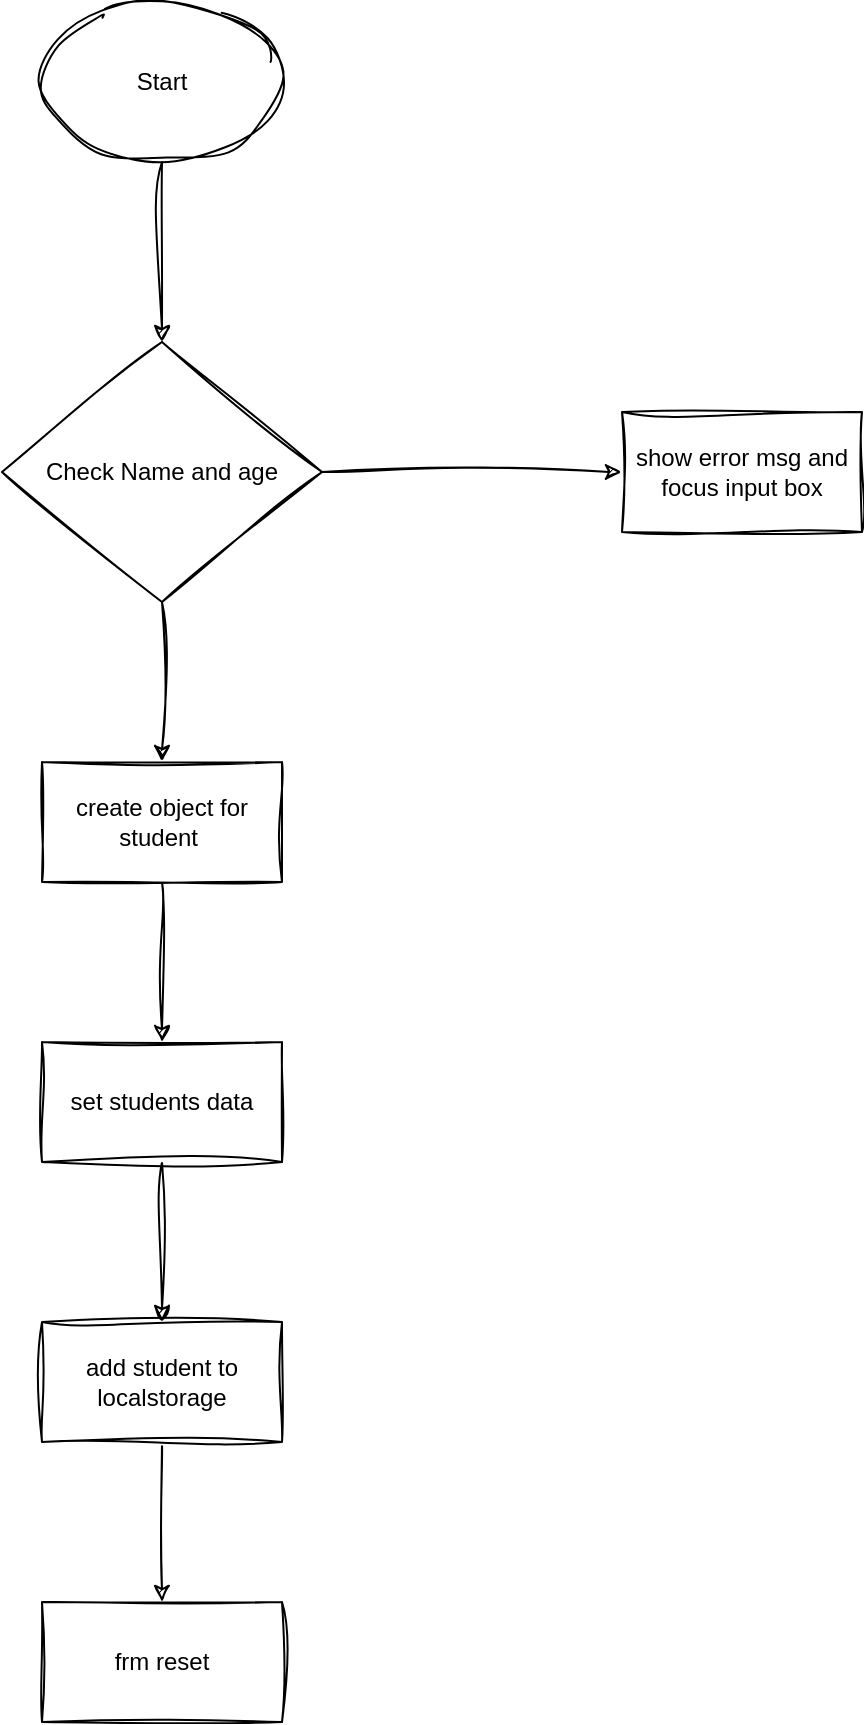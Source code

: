 <mxfile>
    <diagram id="lhgF8alAtarxKh_Ju_Mq" name="Page-1">
        <mxGraphModel dx="906" dy="555" grid="1" gridSize="10" guides="1" tooltips="1" connect="1" arrows="1" fold="1" page="1" pageScale="1" pageWidth="850" pageHeight="1100" math="0" shadow="0">
            <root>
                <mxCell id="0"/>
                <mxCell id="1" parent="0"/>
                <mxCell id="5" style="edgeStyle=none;html=1;exitX=0.5;exitY=1;exitDx=0;exitDy=0;sketch=1;curveFitting=1;jiggle=2;" edge="1" parent="1" source="3" target="4">
                    <mxGeometry relative="1" as="geometry"/>
                </mxCell>
                <mxCell id="3" value="Start" style="ellipse;whiteSpace=wrap;html=1;sketch=1;curveFitting=1;jiggle=2;" vertex="1" parent="1">
                    <mxGeometry x="340" y="30" width="120" height="80" as="geometry"/>
                </mxCell>
                <mxCell id="7" value="" style="edgeStyle=none;html=1;sketch=1;curveFitting=1;jiggle=2;" edge="1" parent="1" source="4" target="6">
                    <mxGeometry relative="1" as="geometry"/>
                </mxCell>
                <mxCell id="9" value="" style="edgeStyle=none;html=1;sketch=1;curveFitting=1;jiggle=2;" edge="1" parent="1" source="4" target="8">
                    <mxGeometry relative="1" as="geometry"/>
                </mxCell>
                <mxCell id="4" value="Check Name and age" style="rhombus;whiteSpace=wrap;html=1;sketch=1;curveFitting=1;jiggle=2;" vertex="1" parent="1">
                    <mxGeometry x="320" y="200" width="160" height="130" as="geometry"/>
                </mxCell>
                <mxCell id="6" value="show error msg and focus input box" style="whiteSpace=wrap;html=1;sketch=1;curveFitting=1;jiggle=2;" vertex="1" parent="1">
                    <mxGeometry x="630" y="235" width="120" height="60" as="geometry"/>
                </mxCell>
                <mxCell id="13" value="" style="edgeStyle=none;html=1;sketch=1;curveFitting=1;jiggle=2;" edge="1" parent="1" source="8" target="12">
                    <mxGeometry relative="1" as="geometry"/>
                </mxCell>
                <mxCell id="8" value="create object for student&amp;nbsp;" style="whiteSpace=wrap;html=1;sketch=1;curveFitting=1;jiggle=2;" vertex="1" parent="1">
                    <mxGeometry x="340" y="410" width="120" height="60" as="geometry"/>
                </mxCell>
                <mxCell id="16" value="" style="edgeStyle=none;html=1;sketch=1;curveFitting=1;jiggle=2;" edge="1" parent="1" source="12" target="15">
                    <mxGeometry relative="1" as="geometry"/>
                </mxCell>
                <mxCell id="12" value="set students data" style="whiteSpace=wrap;html=1;sketch=1;curveFitting=1;jiggle=2;" vertex="1" parent="1">
                    <mxGeometry x="340" y="550" width="120" height="60" as="geometry"/>
                </mxCell>
                <mxCell id="18" value="" style="edgeStyle=none;html=1;sketch=1;curveFitting=1;jiggle=2;" edge="1" parent="1" source="15" target="17">
                    <mxGeometry relative="1" as="geometry"/>
                </mxCell>
                <mxCell id="15" value="add student to localstorage" style="whiteSpace=wrap;html=1;sketch=1;curveFitting=1;jiggle=2;" vertex="1" parent="1">
                    <mxGeometry x="340" y="690" width="120" height="60" as="geometry"/>
                </mxCell>
                <mxCell id="17" value="frm reset" style="whiteSpace=wrap;html=1;sketch=1;curveFitting=1;jiggle=2;" vertex="1" parent="1">
                    <mxGeometry x="340" y="830" width="120" height="60" as="geometry"/>
                </mxCell>
            </root>
        </mxGraphModel>
    </diagram>
</mxfile>